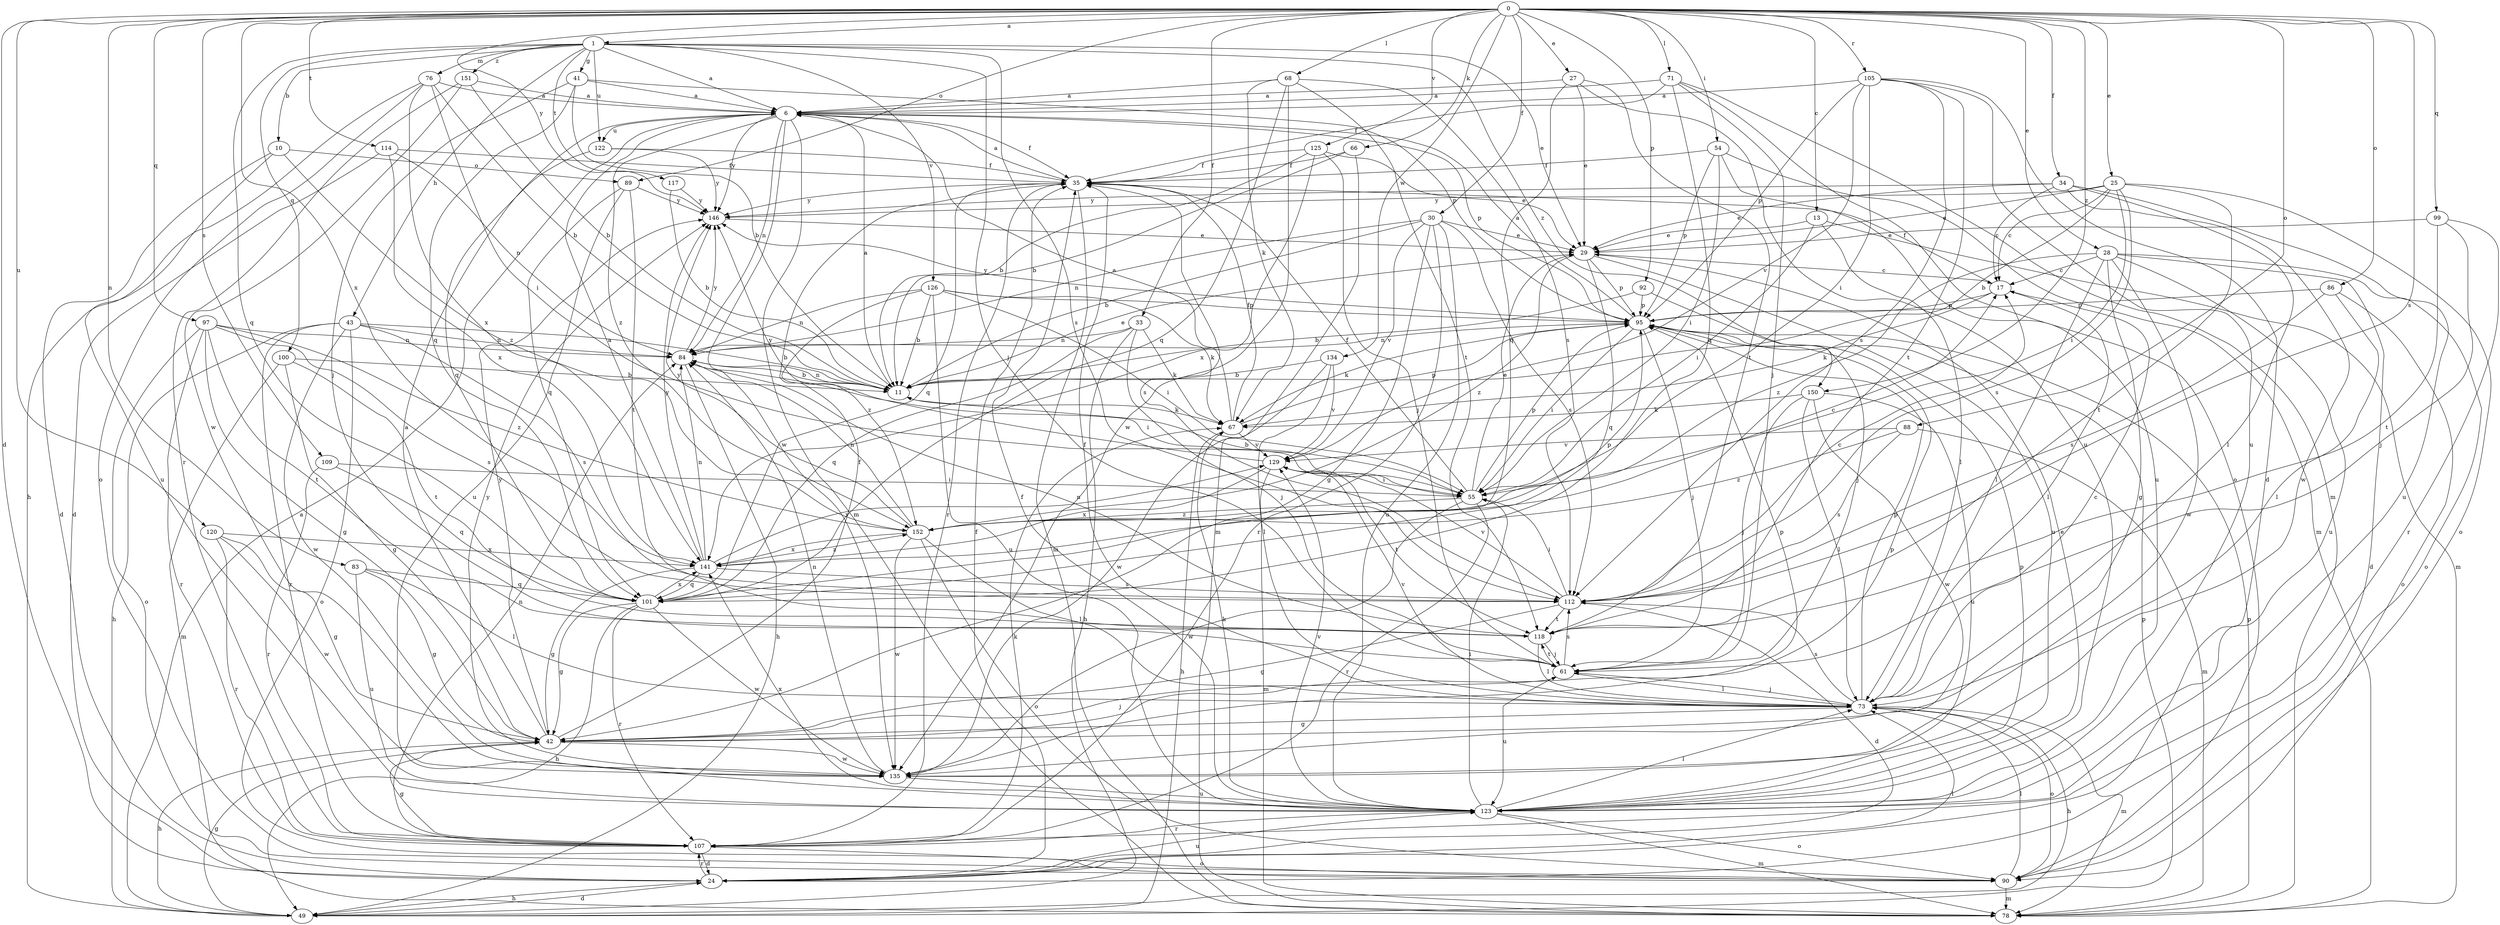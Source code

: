 strict digraph  {
0;
1;
6;
10;
11;
13;
17;
24;
25;
27;
28;
29;
30;
33;
34;
35;
41;
42;
43;
49;
54;
55;
61;
66;
67;
68;
71;
73;
76;
78;
83;
84;
86;
88;
89;
90;
92;
95;
97;
99;
100;
101;
105;
107;
109;
112;
114;
117;
118;
120;
122;
123;
125;
126;
129;
134;
135;
141;
146;
150;
151;
152;
0 -> 1  [label=a];
0 -> 13  [label=c];
0 -> 24  [label=d];
0 -> 25  [label=e];
0 -> 27  [label=e];
0 -> 28  [label=e];
0 -> 30  [label=f];
0 -> 33  [label=f];
0 -> 34  [label=f];
0 -> 54  [label=i];
0 -> 66  [label=k];
0 -> 68  [label=l];
0 -> 71  [label=l];
0 -> 83  [label=n];
0 -> 86  [label=o];
0 -> 88  [label=o];
0 -> 89  [label=o];
0 -> 92  [label=p];
0 -> 97  [label=q];
0 -> 99  [label=q];
0 -> 105  [label=r];
0 -> 109  [label=s];
0 -> 112  [label=s];
0 -> 114  [label=t];
0 -> 120  [label=u];
0 -> 125  [label=v];
0 -> 134  [label=w];
0 -> 141  [label=x];
0 -> 146  [label=y];
0 -> 150  [label=z];
1 -> 6  [label=a];
1 -> 10  [label=b];
1 -> 29  [label=e];
1 -> 41  [label=g];
1 -> 43  [label=h];
1 -> 61  [label=j];
1 -> 76  [label=m];
1 -> 100  [label=q];
1 -> 101  [label=q];
1 -> 112  [label=s];
1 -> 117  [label=t];
1 -> 122  [label=u];
1 -> 126  [label=v];
1 -> 150  [label=z];
1 -> 151  [label=z];
6 -> 35  [label=f];
6 -> 78  [label=m];
6 -> 84  [label=n];
6 -> 95  [label=p];
6 -> 122  [label=u];
6 -> 135  [label=w];
6 -> 146  [label=y];
6 -> 152  [label=z];
10 -> 24  [label=d];
10 -> 89  [label=o];
10 -> 123  [label=u];
10 -> 152  [label=z];
11 -> 6  [label=a];
11 -> 29  [label=e];
11 -> 67  [label=k];
11 -> 84  [label=n];
13 -> 29  [label=e];
13 -> 55  [label=i];
13 -> 73  [label=l];
13 -> 78  [label=m];
17 -> 35  [label=f];
17 -> 67  [label=k];
17 -> 73  [label=l];
17 -> 95  [label=p];
24 -> 35  [label=f];
24 -> 49  [label=h];
24 -> 73  [label=l];
24 -> 107  [label=r];
24 -> 123  [label=u];
25 -> 11  [label=b];
25 -> 17  [label=c];
25 -> 29  [label=e];
25 -> 55  [label=i];
25 -> 90  [label=o];
25 -> 112  [label=s];
25 -> 118  [label=t];
25 -> 146  [label=y];
27 -> 6  [label=a];
27 -> 29  [label=e];
27 -> 101  [label=q];
27 -> 118  [label=t];
27 -> 123  [label=u];
28 -> 17  [label=c];
28 -> 24  [label=d];
28 -> 42  [label=g];
28 -> 73  [label=l];
28 -> 90  [label=o];
28 -> 123  [label=u];
28 -> 135  [label=w];
28 -> 152  [label=z];
29 -> 17  [label=c];
29 -> 95  [label=p];
29 -> 101  [label=q];
29 -> 123  [label=u];
29 -> 152  [label=z];
30 -> 11  [label=b];
30 -> 29  [label=e];
30 -> 42  [label=g];
30 -> 84  [label=n];
30 -> 107  [label=r];
30 -> 112  [label=s];
30 -> 123  [label=u];
30 -> 129  [label=v];
33 -> 49  [label=h];
33 -> 61  [label=j];
33 -> 67  [label=k];
33 -> 84  [label=n];
33 -> 101  [label=q];
34 -> 17  [label=c];
34 -> 29  [label=e];
34 -> 73  [label=l];
34 -> 123  [label=u];
34 -> 135  [label=w];
34 -> 146  [label=y];
35 -> 6  [label=a];
35 -> 78  [label=m];
35 -> 101  [label=q];
35 -> 107  [label=r];
35 -> 112  [label=s];
35 -> 146  [label=y];
41 -> 6  [label=a];
41 -> 11  [label=b];
41 -> 61  [label=j];
41 -> 95  [label=p];
41 -> 101  [label=q];
42 -> 6  [label=a];
42 -> 35  [label=f];
42 -> 49  [label=h];
42 -> 61  [label=j];
42 -> 95  [label=p];
42 -> 135  [label=w];
42 -> 146  [label=y];
43 -> 11  [label=b];
43 -> 49  [label=h];
43 -> 84  [label=n];
43 -> 90  [label=o];
43 -> 107  [label=r];
43 -> 112  [label=s];
43 -> 135  [label=w];
49 -> 6  [label=a];
49 -> 24  [label=d];
49 -> 42  [label=g];
49 -> 95  [label=p];
54 -> 35  [label=f];
54 -> 55  [label=i];
54 -> 78  [label=m];
54 -> 95  [label=p];
54 -> 123  [label=u];
55 -> 11  [label=b];
55 -> 29  [label=e];
55 -> 35  [label=f];
55 -> 95  [label=p];
55 -> 107  [label=r];
55 -> 135  [label=w];
55 -> 152  [label=z];
61 -> 73  [label=l];
61 -> 112  [label=s];
61 -> 118  [label=t];
61 -> 123  [label=u];
66 -> 11  [label=b];
66 -> 35  [label=f];
66 -> 78  [label=m];
67 -> 6  [label=a];
67 -> 35  [label=f];
67 -> 49  [label=h];
67 -> 95  [label=p];
67 -> 129  [label=v];
68 -> 6  [label=a];
68 -> 67  [label=k];
68 -> 101  [label=q];
68 -> 112  [label=s];
68 -> 118  [label=t];
68 -> 135  [label=w];
71 -> 6  [label=a];
71 -> 35  [label=f];
71 -> 61  [label=j];
71 -> 78  [label=m];
71 -> 90  [label=o];
71 -> 101  [label=q];
73 -> 17  [label=c];
73 -> 35  [label=f];
73 -> 42  [label=g];
73 -> 49  [label=h];
73 -> 61  [label=j];
73 -> 78  [label=m];
73 -> 90  [label=o];
73 -> 95  [label=p];
73 -> 112  [label=s];
73 -> 129  [label=v];
76 -> 6  [label=a];
76 -> 11  [label=b];
76 -> 49  [label=h];
76 -> 55  [label=i];
76 -> 90  [label=o];
76 -> 141  [label=x];
78 -> 95  [label=p];
83 -> 42  [label=g];
83 -> 73  [label=l];
83 -> 101  [label=q];
83 -> 123  [label=u];
84 -> 11  [label=b];
84 -> 49  [label=h];
84 -> 55  [label=i];
84 -> 146  [label=y];
86 -> 73  [label=l];
86 -> 90  [label=o];
86 -> 95  [label=p];
86 -> 112  [label=s];
88 -> 78  [label=m];
88 -> 112  [label=s];
88 -> 129  [label=v];
88 -> 152  [label=z];
89 -> 101  [label=q];
89 -> 118  [label=t];
89 -> 123  [label=u];
89 -> 146  [label=y];
90 -> 73  [label=l];
90 -> 78  [label=m];
92 -> 11  [label=b];
92 -> 61  [label=j];
92 -> 95  [label=p];
95 -> 6  [label=a];
95 -> 55  [label=i];
95 -> 61  [label=j];
95 -> 67  [label=k];
95 -> 84  [label=n];
95 -> 146  [label=y];
97 -> 42  [label=g];
97 -> 84  [label=n];
97 -> 90  [label=o];
97 -> 107  [label=r];
97 -> 112  [label=s];
97 -> 118  [label=t];
97 -> 152  [label=z];
99 -> 29  [label=e];
99 -> 61  [label=j];
99 -> 107  [label=r];
99 -> 118  [label=t];
100 -> 11  [label=b];
100 -> 42  [label=g];
100 -> 78  [label=m];
100 -> 118  [label=t];
101 -> 42  [label=g];
101 -> 49  [label=h];
101 -> 107  [label=r];
101 -> 135  [label=w];
101 -> 141  [label=x];
105 -> 6  [label=a];
105 -> 24  [label=d];
105 -> 55  [label=i];
105 -> 95  [label=p];
105 -> 112  [label=s];
105 -> 118  [label=t];
105 -> 123  [label=u];
105 -> 129  [label=v];
107 -> 24  [label=d];
107 -> 42  [label=g];
107 -> 67  [label=k];
107 -> 84  [label=n];
107 -> 90  [label=o];
109 -> 55  [label=i];
109 -> 101  [label=q];
109 -> 107  [label=r];
112 -> 17  [label=c];
112 -> 24  [label=d];
112 -> 42  [label=g];
112 -> 55  [label=i];
112 -> 118  [label=t];
112 -> 129  [label=v];
114 -> 24  [label=d];
114 -> 35  [label=f];
114 -> 84  [label=n];
114 -> 141  [label=x];
117 -> 11  [label=b];
117 -> 146  [label=y];
118 -> 61  [label=j];
118 -> 73  [label=l];
118 -> 84  [label=n];
120 -> 42  [label=g];
120 -> 107  [label=r];
120 -> 135  [label=w];
120 -> 141  [label=x];
122 -> 35  [label=f];
122 -> 101  [label=q];
122 -> 146  [label=y];
123 -> 29  [label=e];
123 -> 35  [label=f];
123 -> 55  [label=i];
123 -> 67  [label=k];
123 -> 73  [label=l];
123 -> 78  [label=m];
123 -> 90  [label=o];
123 -> 95  [label=p];
123 -> 107  [label=r];
123 -> 129  [label=v];
123 -> 141  [label=x];
125 -> 11  [label=b];
125 -> 29  [label=e];
125 -> 35  [label=f];
125 -> 61  [label=j];
125 -> 141  [label=x];
126 -> 11  [label=b];
126 -> 55  [label=i];
126 -> 67  [label=k];
126 -> 84  [label=n];
126 -> 95  [label=p];
126 -> 123  [label=u];
126 -> 152  [label=z];
129 -> 55  [label=i];
129 -> 78  [label=m];
129 -> 118  [label=t];
129 -> 141  [label=x];
129 -> 146  [label=y];
134 -> 11  [label=b];
134 -> 73  [label=l];
134 -> 129  [label=v];
134 -> 135  [label=w];
135 -> 84  [label=n];
135 -> 95  [label=p];
135 -> 123  [label=u];
135 -> 146  [label=y];
141 -> 6  [label=a];
141 -> 42  [label=g];
141 -> 84  [label=n];
141 -> 95  [label=p];
141 -> 101  [label=q];
141 -> 112  [label=s];
141 -> 129  [label=v];
141 -> 146  [label=y];
141 -> 152  [label=z];
146 -> 29  [label=e];
150 -> 61  [label=j];
150 -> 67  [label=k];
150 -> 73  [label=l];
150 -> 123  [label=u];
150 -> 135  [label=w];
151 -> 6  [label=a];
151 -> 11  [label=b];
151 -> 107  [label=r];
151 -> 135  [label=w];
152 -> 17  [label=c];
152 -> 73  [label=l];
152 -> 84  [label=n];
152 -> 90  [label=o];
152 -> 135  [label=w];
152 -> 141  [label=x];
152 -> 146  [label=y];
}
